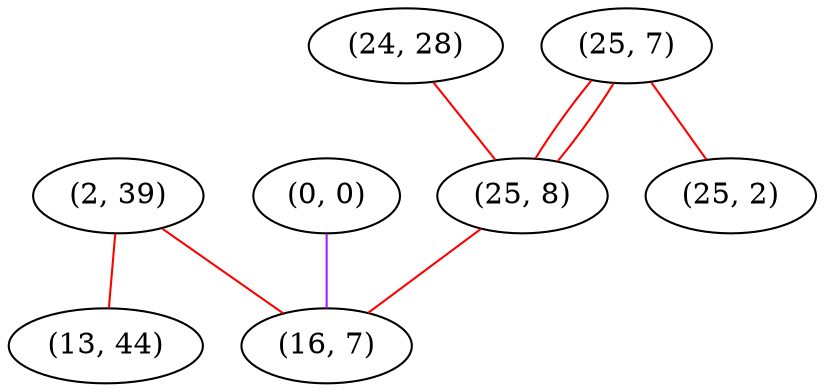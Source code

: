 graph "" {
"(2, 39)";
"(13, 44)";
"(0, 0)";
"(24, 28)";
"(25, 7)";
"(25, 2)";
"(25, 8)";
"(16, 7)";
"(2, 39)" -- "(13, 44)"  [color=red, key=0, weight=1];
"(2, 39)" -- "(16, 7)"  [color=red, key=0, weight=1];
"(0, 0)" -- "(16, 7)"  [color=purple, key=0, weight=4];
"(24, 28)" -- "(25, 8)"  [color=red, key=0, weight=1];
"(25, 7)" -- "(25, 2)"  [color=red, key=0, weight=1];
"(25, 7)" -- "(25, 8)"  [color=red, key=0, weight=1];
"(25, 7)" -- "(25, 8)"  [color=red, key=1, weight=1];
"(25, 8)" -- "(16, 7)"  [color=red, key=0, weight=1];
}
